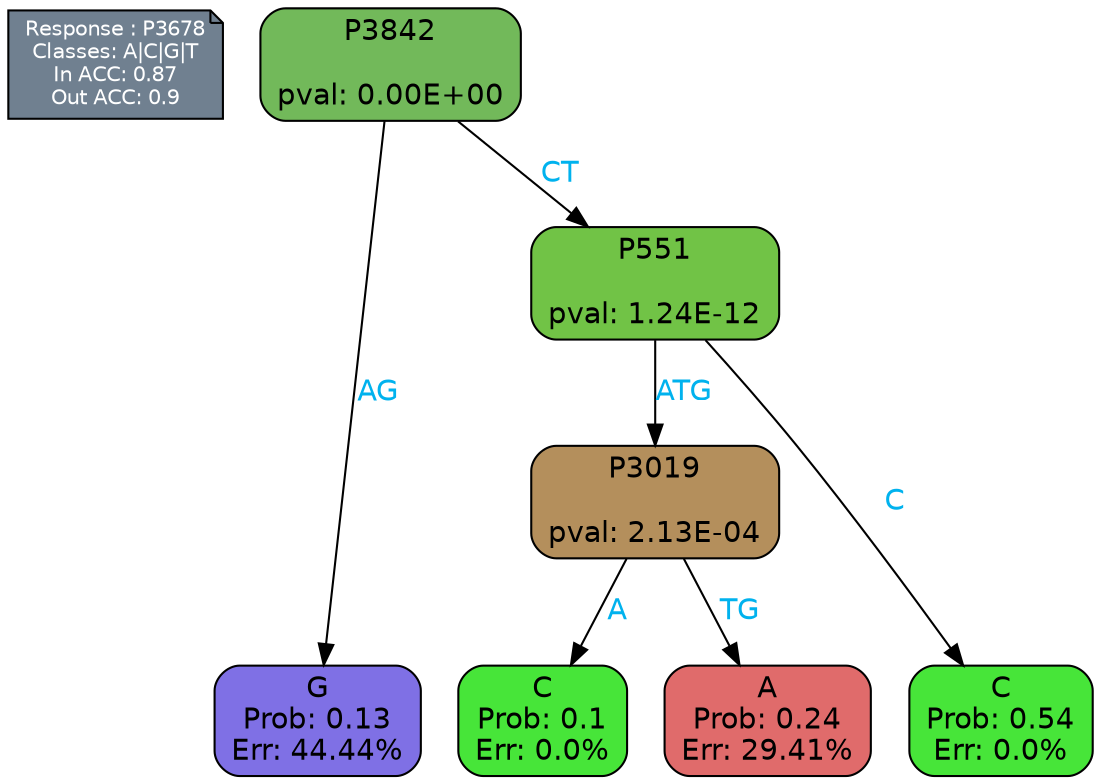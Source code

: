 digraph Tree {
node [shape=box, style="filled, rounded", color="black", fontname=helvetica] ;
graph [ranksep=equally, splines=polylines, bgcolor=transparent, dpi=600] ;
edge [fontname=helvetica] ;
LEGEND [label="Response : P3678
Classes: A|C|G|T
In ACC: 0.87
Out ACC: 0.9
",shape=note,align=left,style=filled,fillcolor="slategray",fontcolor="white",fontsize=10];1 [label="P3842

pval: 0.00E+00", fillcolor="#72b95a"] ;
2 [label="G
Prob: 0.13
Err: 44.44%", fillcolor="#7f70e5"] ;
3 [label="P551

pval: 1.24E-12", fillcolor="#71c346"] ;
4 [label="P3019

pval: 2.13E-04", fillcolor="#b48f5c"] ;
5 [label="C
Prob: 0.1
Err: 0.0%", fillcolor="#47e539"] ;
6 [label="A
Prob: 0.24
Err: 29.41%", fillcolor="#e06b6b"] ;
7 [label="C
Prob: 0.54
Err: 0.0%", fillcolor="#47e539"] ;
1 -> 2 [label="AG",fontcolor=deepskyblue2] ;
1 -> 3 [label="CT",fontcolor=deepskyblue2] ;
3 -> 4 [label="ATG",fontcolor=deepskyblue2] ;
3 -> 7 [label="C",fontcolor=deepskyblue2] ;
4 -> 5 [label="A",fontcolor=deepskyblue2] ;
4 -> 6 [label="TG",fontcolor=deepskyblue2] ;
{rank = same; 2;5;6;7;}{rank = same; LEGEND;1;}}